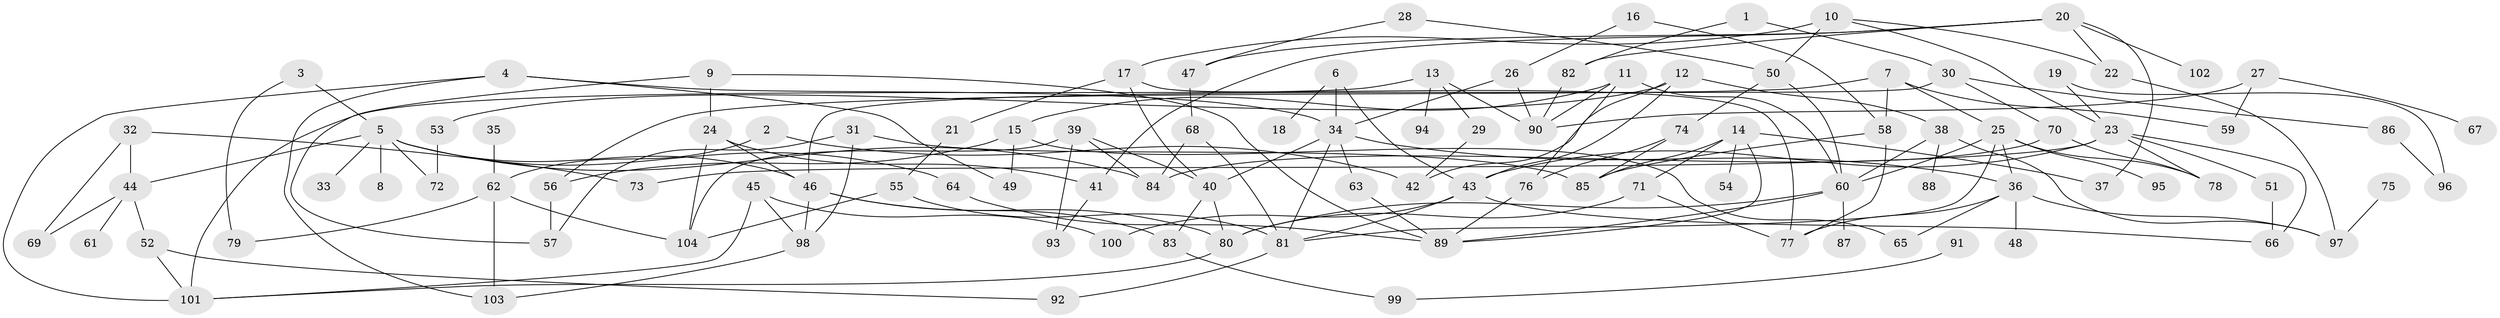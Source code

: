 // Generated by graph-tools (version 1.1) at 2025/13/03/09/25 04:13:06]
// undirected, 104 vertices, 164 edges
graph export_dot {
graph [start="1"]
  node [color=gray90,style=filled];
  1;
  2;
  3;
  4;
  5;
  6;
  7;
  8;
  9;
  10;
  11;
  12;
  13;
  14;
  15;
  16;
  17;
  18;
  19;
  20;
  21;
  22;
  23;
  24;
  25;
  26;
  27;
  28;
  29;
  30;
  31;
  32;
  33;
  34;
  35;
  36;
  37;
  38;
  39;
  40;
  41;
  42;
  43;
  44;
  45;
  46;
  47;
  48;
  49;
  50;
  51;
  52;
  53;
  54;
  55;
  56;
  57;
  58;
  59;
  60;
  61;
  62;
  63;
  64;
  65;
  66;
  67;
  68;
  69;
  70;
  71;
  72;
  73;
  74;
  75;
  76;
  77;
  78;
  79;
  80;
  81;
  82;
  83;
  84;
  85;
  86;
  87;
  88;
  89;
  90;
  91;
  92;
  93;
  94;
  95;
  96;
  97;
  98;
  99;
  100;
  101;
  102;
  103;
  104;
  1 -- 30;
  1 -- 82;
  2 -- 42;
  2 -- 62;
  3 -- 5;
  3 -- 79;
  4 -- 34;
  4 -- 49;
  4 -- 101;
  4 -- 103;
  5 -- 8;
  5 -- 33;
  5 -- 44;
  5 -- 46;
  5 -- 64;
  5 -- 72;
  5 -- 84;
  6 -- 18;
  6 -- 34;
  6 -- 43;
  7 -- 25;
  7 -- 56;
  7 -- 58;
  7 -- 59;
  9 -- 24;
  9 -- 57;
  9 -- 89;
  10 -- 17;
  10 -- 22;
  10 -- 23;
  10 -- 50;
  11 -- 15;
  11 -- 60;
  11 -- 76;
  11 -- 90;
  12 -- 38;
  12 -- 42;
  12 -- 43;
  12 -- 53;
  13 -- 29;
  13 -- 90;
  13 -- 94;
  13 -- 101;
  14 -- 37;
  14 -- 54;
  14 -- 71;
  14 -- 85;
  14 -- 89;
  15 -- 49;
  15 -- 56;
  15 -- 65;
  16 -- 26;
  16 -- 58;
  17 -- 21;
  17 -- 40;
  17 -- 77;
  19 -- 23;
  19 -- 96;
  20 -- 22;
  20 -- 37;
  20 -- 41;
  20 -- 47;
  20 -- 82;
  20 -- 102;
  21 -- 55;
  22 -- 97;
  23 -- 43;
  23 -- 51;
  23 -- 66;
  23 -- 73;
  23 -- 78;
  24 -- 41;
  24 -- 46;
  24 -- 104;
  25 -- 36;
  25 -- 60;
  25 -- 78;
  25 -- 81;
  25 -- 95;
  26 -- 34;
  26 -- 90;
  27 -- 59;
  27 -- 67;
  27 -- 90;
  28 -- 47;
  28 -- 50;
  29 -- 42;
  30 -- 46;
  30 -- 70;
  30 -- 86;
  31 -- 57;
  31 -- 85;
  31 -- 98;
  32 -- 44;
  32 -- 69;
  32 -- 73;
  34 -- 36;
  34 -- 40;
  34 -- 63;
  34 -- 81;
  35 -- 62;
  36 -- 48;
  36 -- 65;
  36 -- 77;
  36 -- 97;
  38 -- 60;
  38 -- 88;
  38 -- 97;
  39 -- 40;
  39 -- 84;
  39 -- 93;
  39 -- 104;
  40 -- 80;
  40 -- 83;
  41 -- 93;
  43 -- 66;
  43 -- 81;
  43 -- 100;
  44 -- 52;
  44 -- 61;
  44 -- 69;
  45 -- 98;
  45 -- 100;
  45 -- 101;
  46 -- 80;
  46 -- 83;
  46 -- 98;
  47 -- 68;
  50 -- 60;
  50 -- 74;
  51 -- 66;
  52 -- 92;
  52 -- 101;
  53 -- 72;
  55 -- 81;
  55 -- 104;
  56 -- 57;
  58 -- 77;
  58 -- 85;
  60 -- 80;
  60 -- 87;
  60 -- 89;
  62 -- 79;
  62 -- 103;
  62 -- 104;
  63 -- 89;
  64 -- 89;
  68 -- 81;
  68 -- 84;
  70 -- 78;
  70 -- 84;
  71 -- 77;
  71 -- 80;
  74 -- 76;
  74 -- 85;
  75 -- 97;
  76 -- 89;
  80 -- 101;
  81 -- 92;
  82 -- 90;
  83 -- 99;
  86 -- 96;
  91 -- 99;
  98 -- 103;
}
